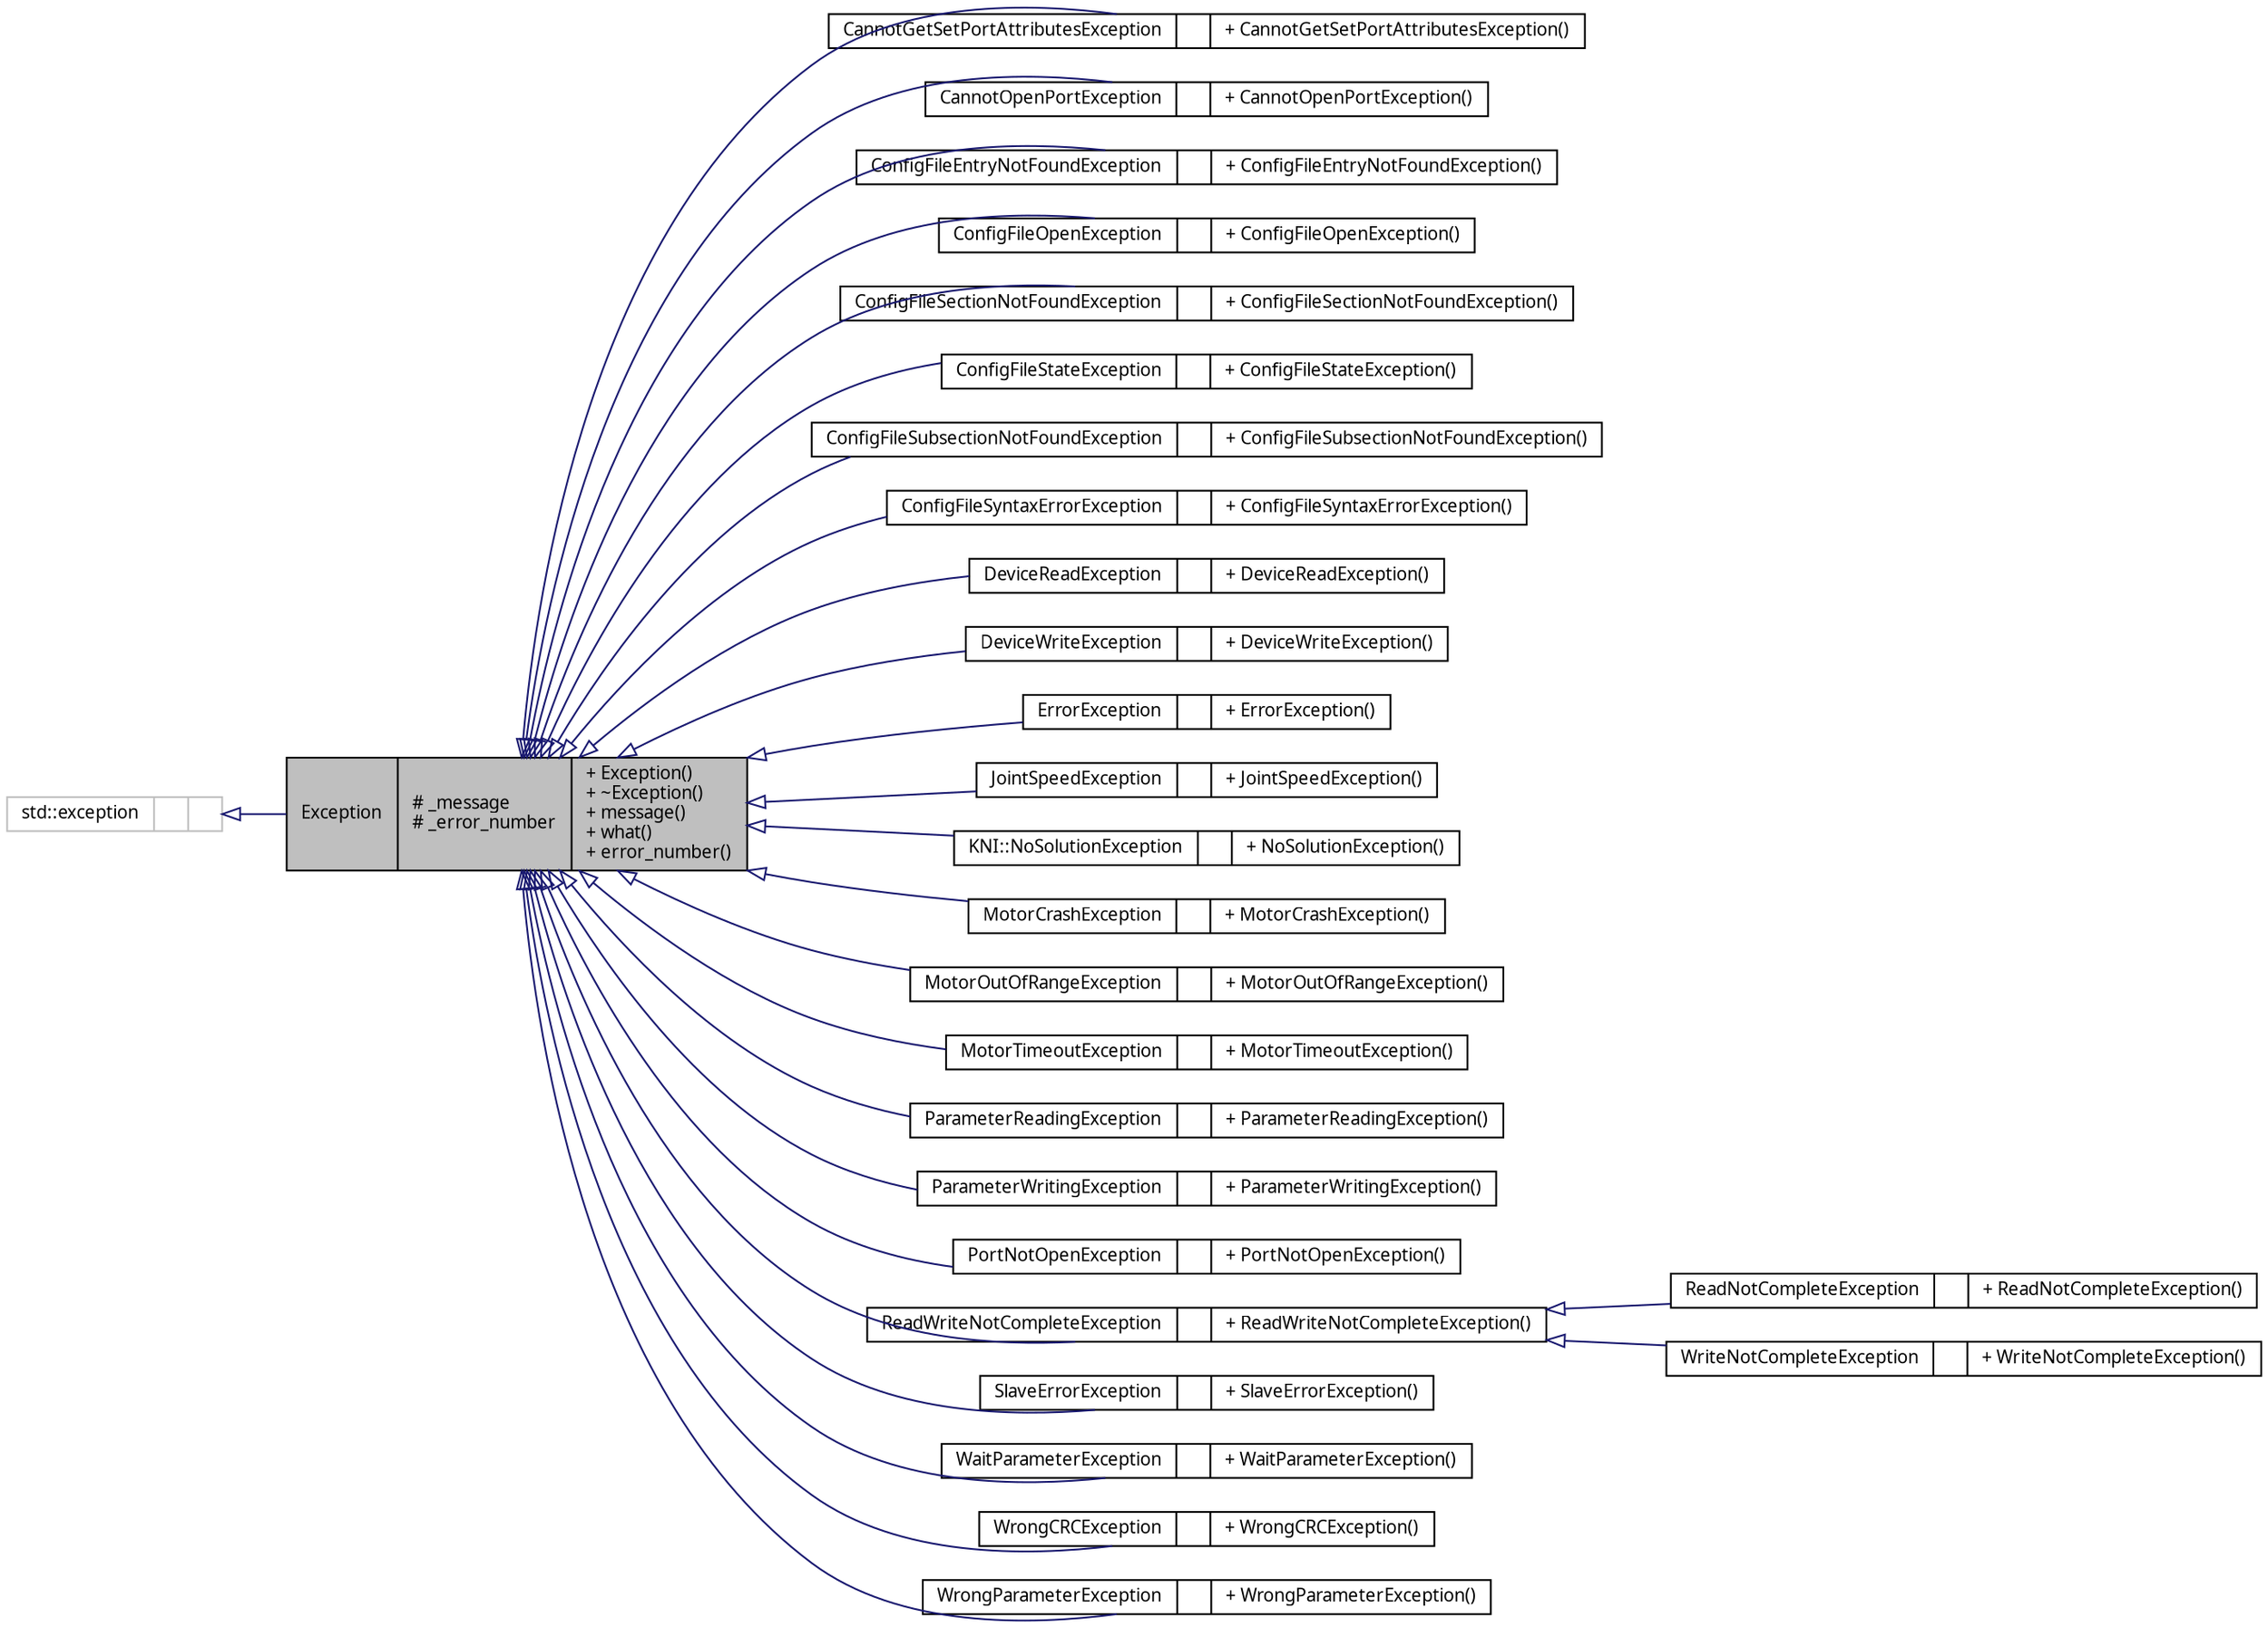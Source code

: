 digraph G
{
  edge [fontname="FreeSans.ttf",fontsize=10,labelfontname="FreeSans.ttf",labelfontsize=10];
  node [fontname="FreeSans.ttf",fontsize=10,shape=record];
  rankdir=LR;
  Node1 [label="{Exception\n|# _message\l# _error_number\l|+ Exception()\l+ ~Exception()\l+ message()\l+ what()\l+ error_number()\l}",height=0.2,width=0.4,color="black", fillcolor="grey75", style="filled" fontcolor="black"];
  Node2 -> Node1 [dir=back,color="midnightblue",fontsize=10,style="solid",arrowtail="empty",fontname="FreeSans.ttf"];
  Node2 [label="{std::exception\n||}",height=0.2,width=0.4,color="grey75", fillcolor="white", style="filled",tooltip="STL class."];
  Node1 -> Node3 [dir=back,color="midnightblue",fontsize=10,style="solid",arrowtail="empty",fontname="FreeSans.ttf"];
  Node3 [label="{CannotGetSetPortAttributesException\n||+ CannotGetSetPortAttributesException()\l}",height=0.2,width=0.4,color="black", fillcolor="white", style="filled",URL="$classCannotGetSetPortAttributesException.html",tooltip="Could not set or get the attributes for the given serial communication device."];
  Node1 -> Node4 [dir=back,color="midnightblue",fontsize=10,style="solid",arrowtail="empty",fontname="FreeSans.ttf"];
  Node4 [label="{CannotOpenPortException\n||+ CannotOpenPortException()\l}",height=0.2,width=0.4,color="black", fillcolor="white", style="filled",URL="$classCannotOpenPortException.html",tooltip="Failed to open the serial communication device."];
  Node1 -> Node5 [dir=back,color="midnightblue",fontsize=10,style="solid",arrowtail="empty",fontname="FreeSans.ttf"];
  Node5 [label="{ConfigFileEntryNotFoundException\n||+ ConfigFileEntryNotFoundException()\l}",height=0.2,width=0.4,color="black", fillcolor="white", style="filled",URL="$classConfigFileEntryNotFoundException.html",tooltip="The requested entry could not be found."];
  Node1 -> Node6 [dir=back,color="midnightblue",fontsize=10,style="solid",arrowtail="empty",fontname="FreeSans.ttf"];
  Node6 [label="{ConfigFileOpenException\n||+ ConfigFileOpenException()\l}",height=0.2,width=0.4,color="black", fillcolor="white", style="filled",URL="$classConfigFileOpenException.html",tooltip="Accessing the given configuration file failed (may be: access denied or wrong path)..."];
  Node1 -> Node7 [dir=back,color="midnightblue",fontsize=10,style="solid",arrowtail="empty",fontname="FreeSans.ttf"];
  Node7 [label="{ConfigFileSectionNotFoundException\n||+ ConfigFileSectionNotFoundException()\l}",height=0.2,width=0.4,color="black", fillcolor="white", style="filled",URL="$classConfigFileSectionNotFoundException.html",tooltip="The requested section could not be found."];
  Node1 -> Node8 [dir=back,color="midnightblue",fontsize=10,style="solid",arrowtail="empty",fontname="FreeSans.ttf"];
  Node8 [label="{ConfigFileStateException\n||+ ConfigFileStateException()\l}",height=0.2,width=0.4,color="black", fillcolor="white", style="filled",URL="$classConfigFileStateException.html",tooltip="The state of the configuration file wasn&#39;t &quot;good&quot;."];
  Node1 -> Node9 [dir=back,color="midnightblue",fontsize=10,style="solid",arrowtail="empty",fontname="FreeSans.ttf"];
  Node9 [label="{ConfigFileSubsectionNotFoundException\n||+ ConfigFileSubsectionNotFoundException()\l}",height=0.2,width=0.4,color="black", fillcolor="white", style="filled",URL="$classConfigFileSubsectionNotFoundException.html",tooltip="The requested subsection could not be found."];
  Node1 -> Node10 [dir=back,color="midnightblue",fontsize=10,style="solid",arrowtail="empty",fontname="FreeSans.ttf"];
  Node10 [label="{ConfigFileSyntaxErrorException\n||+ ConfigFileSyntaxErrorException()\l}",height=0.2,width=0.4,color="black", fillcolor="white", style="filled",URL="$classConfigFileSyntaxErrorException.html",tooltip="There was a syntax error in the configuration file."];
  Node1 -> Node11 [dir=back,color="midnightblue",fontsize=10,style="solid",arrowtail="empty",fontname="FreeSans.ttf"];
  Node11 [label="{DeviceReadException\n||+ DeviceReadException()\l}",height=0.2,width=0.4,color="black", fillcolor="white", style="filled",URL="$classDeviceReadException.html",tooltip="Reading from the serial communication device failed."];
  Node1 -> Node12 [dir=back,color="midnightblue",fontsize=10,style="solid",arrowtail="empty",fontname="FreeSans.ttf"];
  Node12 [label="{DeviceWriteException\n||+ DeviceWriteException()\l}",height=0.2,width=0.4,color="black", fillcolor="white", style="filled",URL="$classDeviceWriteException.html",tooltip="Writing to the serial communication device failed."];
  Node1 -> Node13 [dir=back,color="midnightblue",fontsize=10,style="solid",arrowtail="empty",fontname="FreeSans.ttf"];
  Node13 [label="{ErrorException\n||+ ErrorException()\l}",height=0.2,width=0.4,color="black", fillcolor="white", style="filled",URL="$classErrorException.html",tooltip="The Katana returned an error string."];
  Node1 -> Node14 [dir=back,color="midnightblue",fontsize=10,style="solid",arrowtail="empty",fontname="FreeSans.ttf"];
  Node14 [label="{JointSpeedException\n||+ JointSpeedException()\l}",height=0.2,width=0.4,color="black", fillcolor="white", style="filled",URL="$classJointSpeedException.html",tooltip="Joint speed too high."];
  Node1 -> Node15 [dir=back,color="midnightblue",fontsize=10,style="solid",arrowtail="empty",fontname="FreeSans.ttf"];
  Node15 [label="{KNI::NoSolutionException\n||+ NoSolutionException()\l}",height=0.2,width=0.4,color="black", fillcolor="white", style="filled",URL="$classKNI_1_1NoSolutionException.html",tooltip="No solution found for the given cartesian coordinates."];
  Node1 -> Node16 [dir=back,color="midnightblue",fontsize=10,style="solid",arrowtail="empty",fontname="FreeSans.ttf"];
  Node16 [label="{MotorCrashException\n||+ MotorCrashException()\l}",height=0.2,width=0.4,color="black", fillcolor="white", style="filled",URL="$classMotorCrashException.html",tooltip="The requested motor crashed during the movement."];
  Node1 -> Node17 [dir=back,color="midnightblue",fontsize=10,style="solid",arrowtail="empty",fontname="FreeSans.ttf"];
  Node17 [label="{MotorOutOfRangeException\n||+ MotorOutOfRangeException()\l}",height=0.2,width=0.4,color="black", fillcolor="white", style="filled",URL="$classMotorOutOfRangeException.html",tooltip="The encoders for the given motor were out of range."];
  Node1 -> Node18 [dir=back,color="midnightblue",fontsize=10,style="solid",arrowtail="empty",fontname="FreeSans.ttf"];
  Node18 [label="{MotorTimeoutException\n||+ MotorTimeoutException()\l}",height=0.2,width=0.4,color="black", fillcolor="white", style="filled",URL="$classMotorTimeoutException.html",tooltip="The timeout elapsed for the given motor and target position."];
  Node1 -> Node19 [dir=back,color="midnightblue",fontsize=10,style="solid",arrowtail="empty",fontname="FreeSans.ttf"];
  Node19 [label="{ParameterReadingException\n||+ ParameterReadingException()\l}",height=0.2,width=0.4,color="black", fillcolor="white", style="filled",URL="$classParameterReadingException.html",tooltip="There was an error while reading a parameter from the robot."];
  Node1 -> Node20 [dir=back,color="midnightblue",fontsize=10,style="solid",arrowtail="empty",fontname="FreeSans.ttf"];
  Node20 [label="{ParameterWritingException\n||+ ParameterWritingException()\l}",height=0.2,width=0.4,color="black", fillcolor="white", style="filled",URL="$classParameterWritingException.html",tooltip="The data you wanted to send to the robot was invalid."];
  Node1 -> Node21 [dir=back,color="midnightblue",fontsize=10,style="solid",arrowtail="empty",fontname="FreeSans.ttf"];
  Node21 [label="{PortNotOpenException\n||+ PortNotOpenException()\l}",height=0.2,width=0.4,color="black", fillcolor="white", style="filled",URL="$classPortNotOpenException.html",tooltip="The port was not open."];
  Node1 -> Node22 [dir=back,color="midnightblue",fontsize=10,style="solid",arrowtail="empty",fontname="FreeSans.ttf"];
  Node22 [label="{ReadWriteNotCompleteException\n||+ ReadWriteNotCompleteException()\l}",height=0.2,width=0.4,color="black", fillcolor="white", style="filled",URL="$classReadWriteNotCompleteException.html",tooltip="This exception is the base for the WriteNotComplete and ReadNotCompleteException..."];
  Node22 -> Node23 [dir=back,color="midnightblue",fontsize=10,style="solid",arrowtail="empty",fontname="FreeSans.ttf"];
  Node23 [label="{ReadNotCompleteException\n||+ ReadNotCompleteException()\l}",height=0.2,width=0.4,color="black", fillcolor="white", style="filled",URL="$classReadNotCompleteException.html",tooltip="The Katana didn&#39;t answer correctly within the given timeout."];
  Node22 -> Node24 [dir=back,color="midnightblue",fontsize=10,style="solid",arrowtail="empty",fontname="FreeSans.ttf"];
  Node24 [label="{WriteNotCompleteException\n||+ WriteNotCompleteException()\l}",height=0.2,width=0.4,color="black", fillcolor="white", style="filled",URL="$classWriteNotCompleteException.html",tooltip="Not all bytes could be written to the serial communication device."];
  Node1 -> Node25 [dir=back,color="midnightblue",fontsize=10,style="solid",arrowtail="empty",fontname="FreeSans.ttf"];
  Node25 [label="{SlaveErrorException\n||+ SlaveErrorException()\l}",height=0.2,width=0.4,color="black", fillcolor="white", style="filled",URL="$classSlaveErrorException.html",tooltip="Slave error occurred."];
  Node1 -> Node26 [dir=back,color="midnightblue",fontsize=10,style="solid",arrowtail="empty",fontname="FreeSans.ttf"];
  Node26 [label="{WaitParameterException\n||+ WaitParameterException()\l}",height=0.2,width=0.4,color="black", fillcolor="white", style="filled",URL="$classWaitParameterException.html",tooltip="Wait parameter set to false."];
  Node1 -> Node27 [dir=back,color="midnightblue",fontsize=10,style="solid",arrowtail="empty",fontname="FreeSans.ttf"];
  Node27 [label="{WrongCRCException\n||+ WrongCRCException()\l}",height=0.2,width=0.4,color="black", fillcolor="white", style="filled",URL="$classWrongCRCException.html",tooltip="CRC check for the answer package failed."];
  Node1 -> Node28 [dir=back,color="midnightblue",fontsize=10,style="solid",arrowtail="empty",fontname="FreeSans.ttf"];
  Node28 [label="{WrongParameterException\n||+ WrongParameterException()\l}",height=0.2,width=0.4,color="black", fillcolor="white", style="filled",URL="$classWrongParameterException.html",tooltip="The given parameter was wrong."];
}
